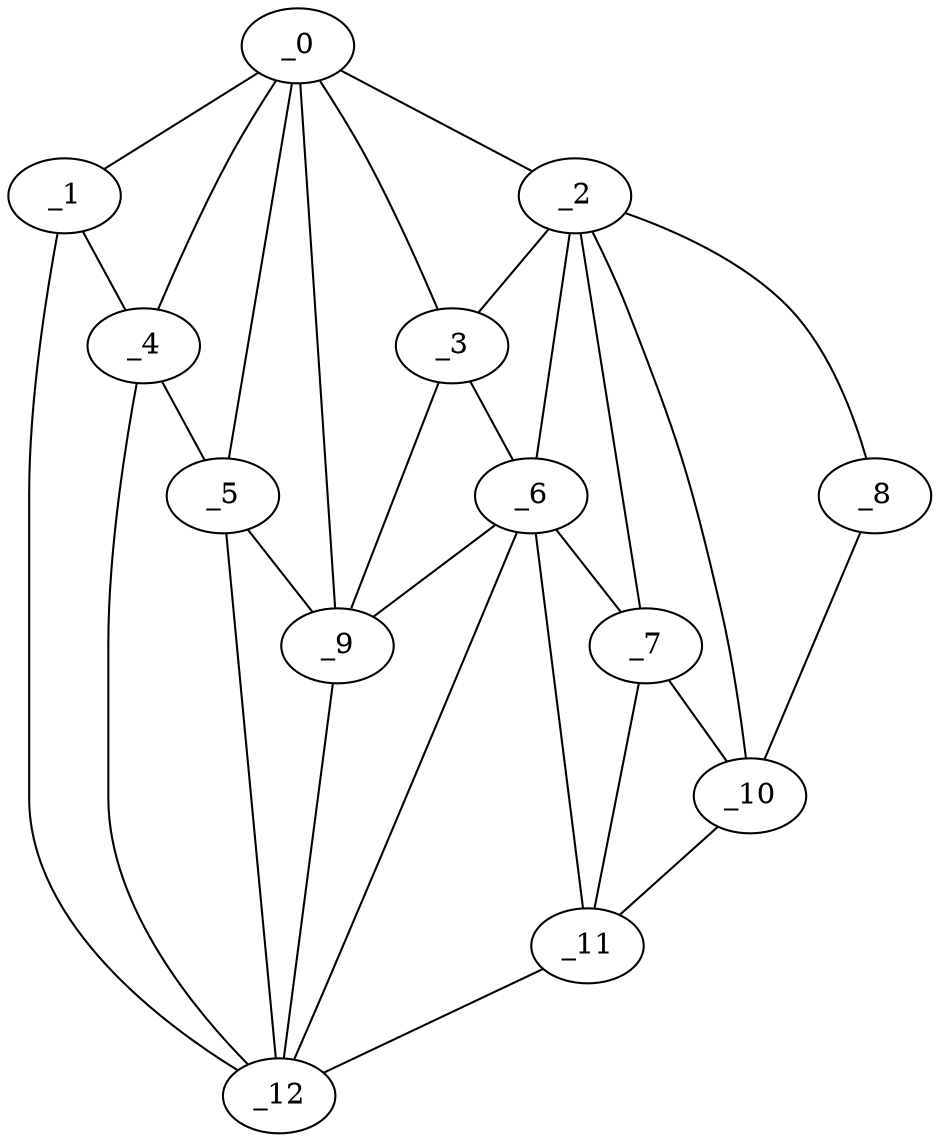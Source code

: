 graph "obj52__275.gxl" {
	_0	 [x=64,
		y=55];
	_1	 [x=66,
		y=2];
	_0 -- _1	 [valence=1];
	_2	 [x=74,
		y=96];
	_0 -- _2	 [valence=1];
	_3	 [x=76,
		y=75];
	_0 -- _3	 [valence=2];
	_4	 [x=77,
		y=29];
	_0 -- _4	 [valence=1];
	_5	 [x=80,
		y=37];
	_0 -- _5	 [valence=2];
	_9	 [x=83,
		y=53];
	_0 -- _9	 [valence=2];
	_1 -- _4	 [valence=2];
	_12	 [x=89,
		y=39];
	_1 -- _12	 [valence=1];
	_2 -- _3	 [valence=2];
	_6	 [x=80,
		y=86];
	_2 -- _6	 [valence=2];
	_7	 [x=80,
		y=100];
	_2 -- _7	 [valence=1];
	_8	 [x=82,
		y=121];
	_2 -- _8	 [valence=1];
	_10	 [x=84,
		y=114];
	_2 -- _10	 [valence=2];
	_3 -- _6	 [valence=2];
	_3 -- _9	 [valence=2];
	_4 -- _5	 [valence=2];
	_4 -- _12	 [valence=1];
	_5 -- _9	 [valence=2];
	_5 -- _12	 [valence=2];
	_6 -- _7	 [valence=2];
	_6 -- _9	 [valence=2];
	_11	 [x=85,
		y=109];
	_6 -- _11	 [valence=2];
	_6 -- _12	 [valence=2];
	_7 -- _10	 [valence=2];
	_7 -- _11	 [valence=1];
	_8 -- _10	 [valence=1];
	_9 -- _12	 [valence=1];
	_10 -- _11	 [valence=1];
	_11 -- _12	 [valence=1];
}
